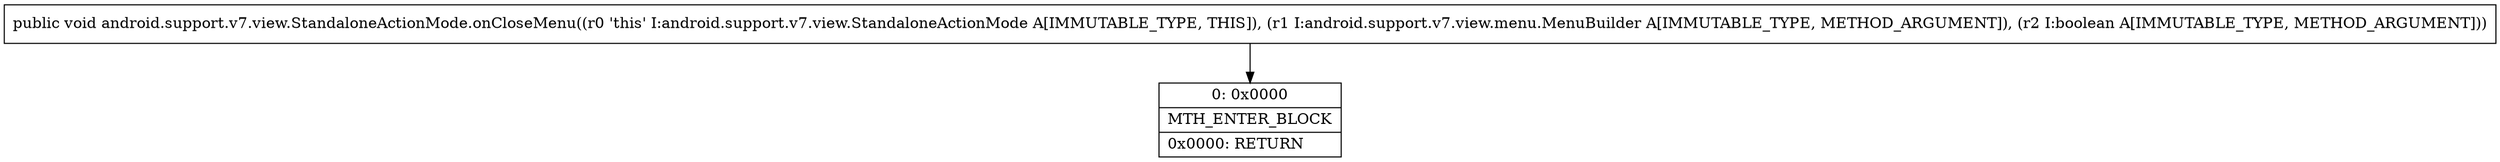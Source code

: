 digraph "CFG forandroid.support.v7.view.StandaloneActionMode.onCloseMenu(Landroid\/support\/v7\/view\/menu\/MenuBuilder;Z)V" {
Node_0 [shape=record,label="{0\:\ 0x0000|MTH_ENTER_BLOCK\l|0x0000: RETURN   \l}"];
MethodNode[shape=record,label="{public void android.support.v7.view.StandaloneActionMode.onCloseMenu((r0 'this' I:android.support.v7.view.StandaloneActionMode A[IMMUTABLE_TYPE, THIS]), (r1 I:android.support.v7.view.menu.MenuBuilder A[IMMUTABLE_TYPE, METHOD_ARGUMENT]), (r2 I:boolean A[IMMUTABLE_TYPE, METHOD_ARGUMENT])) }"];
MethodNode -> Node_0;
}

